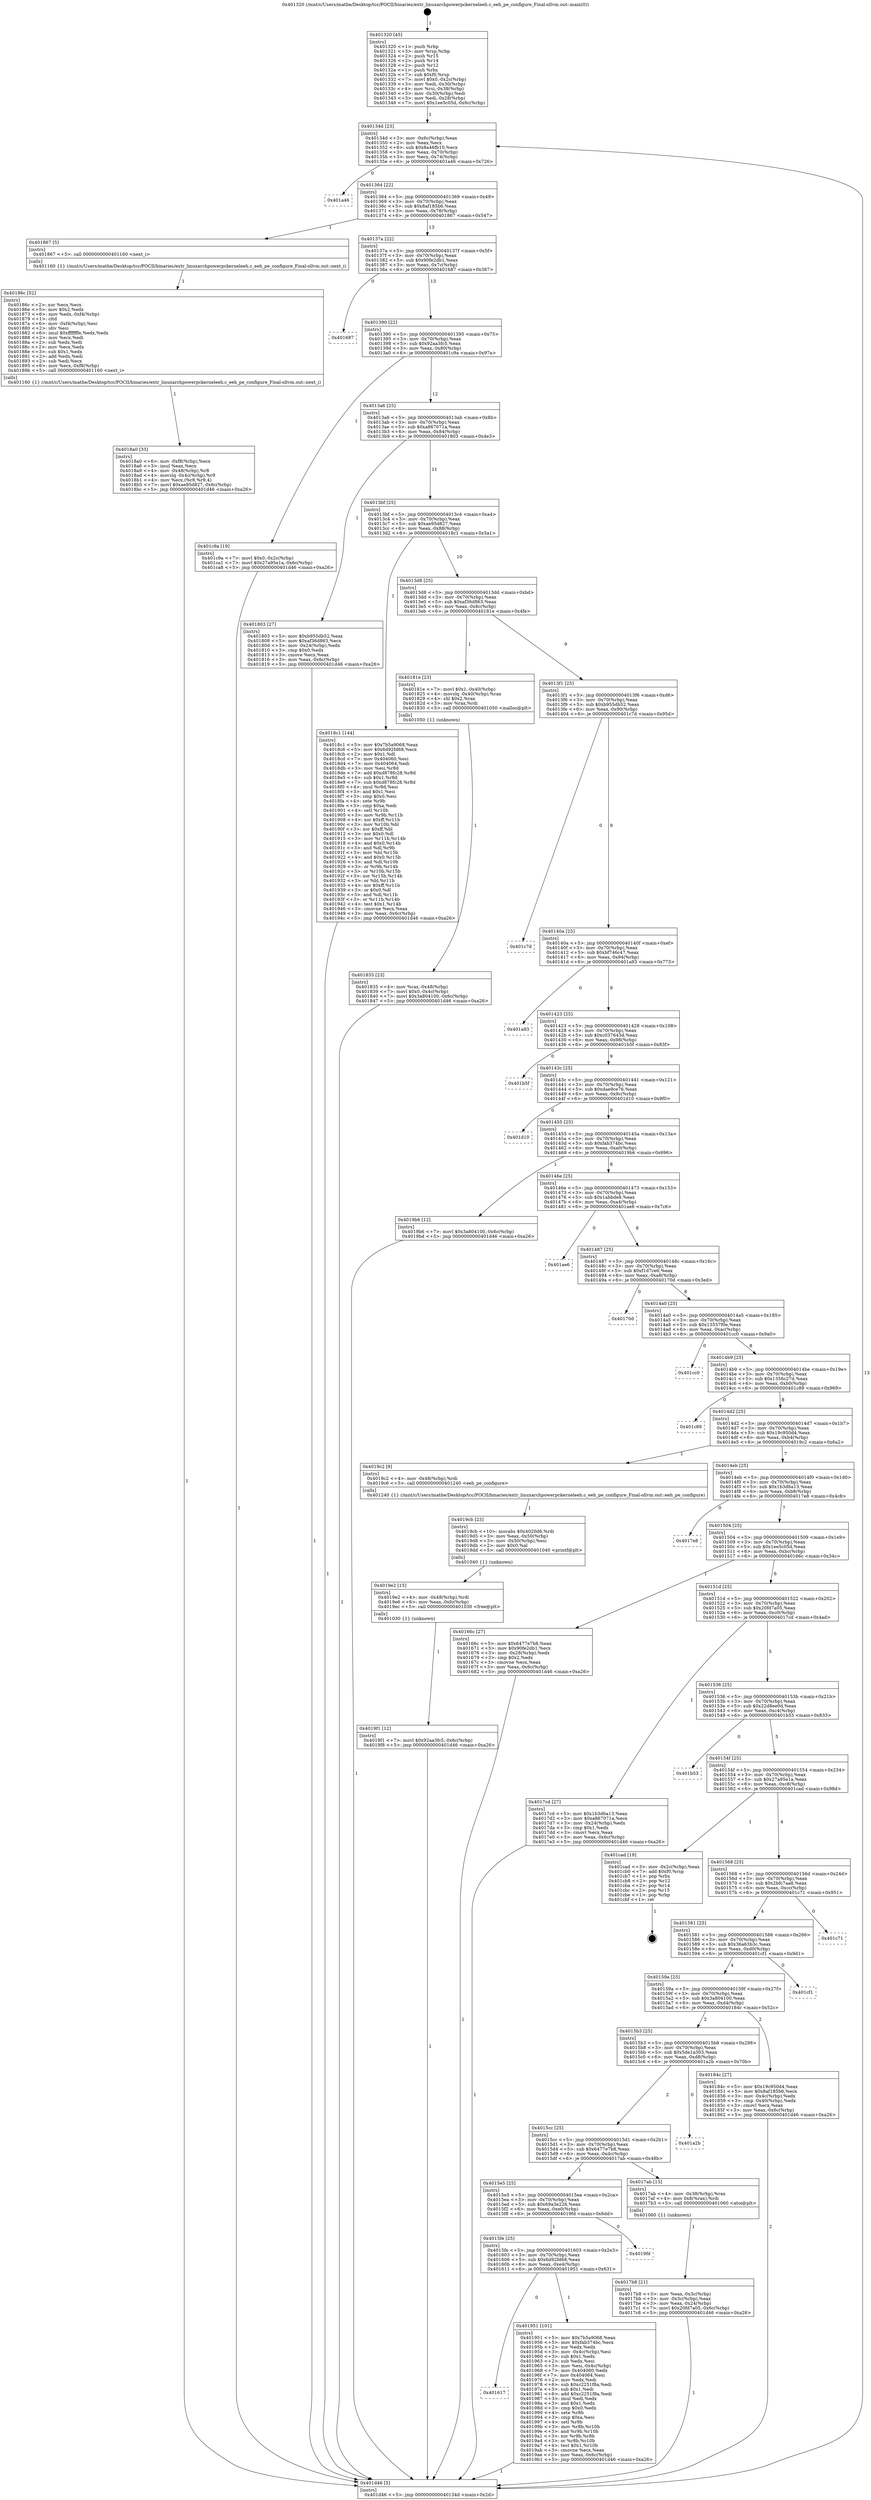 digraph "0x401320" {
  label = "0x401320 (/mnt/c/Users/mathe/Desktop/tcc/POCII/binaries/extr_linuxarchpowerpckerneleeh.c_eeh_pe_configure_Final-ollvm.out::main(0))"
  labelloc = "t"
  node[shape=record]

  Entry [label="",width=0.3,height=0.3,shape=circle,fillcolor=black,style=filled]
  "0x40134d" [label="{
     0x40134d [23]\l
     | [instrs]\l
     &nbsp;&nbsp;0x40134d \<+3\>: mov -0x6c(%rbp),%eax\l
     &nbsp;&nbsp;0x401350 \<+2\>: mov %eax,%ecx\l
     &nbsp;&nbsp;0x401352 \<+6\>: sub $0x8a46fb10,%ecx\l
     &nbsp;&nbsp;0x401358 \<+3\>: mov %eax,-0x70(%rbp)\l
     &nbsp;&nbsp;0x40135b \<+3\>: mov %ecx,-0x74(%rbp)\l
     &nbsp;&nbsp;0x40135e \<+6\>: je 0000000000401a46 \<main+0x726\>\l
  }"]
  "0x401a46" [label="{
     0x401a46\l
  }", style=dashed]
  "0x401364" [label="{
     0x401364 [22]\l
     | [instrs]\l
     &nbsp;&nbsp;0x401364 \<+5\>: jmp 0000000000401369 \<main+0x49\>\l
     &nbsp;&nbsp;0x401369 \<+3\>: mov -0x70(%rbp),%eax\l
     &nbsp;&nbsp;0x40136c \<+5\>: sub $0x8af185b6,%eax\l
     &nbsp;&nbsp;0x401371 \<+3\>: mov %eax,-0x78(%rbp)\l
     &nbsp;&nbsp;0x401374 \<+6\>: je 0000000000401867 \<main+0x547\>\l
  }"]
  Exit [label="",width=0.3,height=0.3,shape=circle,fillcolor=black,style=filled,peripheries=2]
  "0x401867" [label="{
     0x401867 [5]\l
     | [instrs]\l
     &nbsp;&nbsp;0x401867 \<+5\>: call 0000000000401160 \<next_i\>\l
     | [calls]\l
     &nbsp;&nbsp;0x401160 \{1\} (/mnt/c/Users/mathe/Desktop/tcc/POCII/binaries/extr_linuxarchpowerpckerneleeh.c_eeh_pe_configure_Final-ollvm.out::next_i)\l
  }"]
  "0x40137a" [label="{
     0x40137a [22]\l
     | [instrs]\l
     &nbsp;&nbsp;0x40137a \<+5\>: jmp 000000000040137f \<main+0x5f\>\l
     &nbsp;&nbsp;0x40137f \<+3\>: mov -0x70(%rbp),%eax\l
     &nbsp;&nbsp;0x401382 \<+5\>: sub $0x90fe2db1,%eax\l
     &nbsp;&nbsp;0x401387 \<+3\>: mov %eax,-0x7c(%rbp)\l
     &nbsp;&nbsp;0x40138a \<+6\>: je 0000000000401687 \<main+0x367\>\l
  }"]
  "0x4019f1" [label="{
     0x4019f1 [12]\l
     | [instrs]\l
     &nbsp;&nbsp;0x4019f1 \<+7\>: movl $0x92aa3fc5,-0x6c(%rbp)\l
     &nbsp;&nbsp;0x4019f8 \<+5\>: jmp 0000000000401d46 \<main+0xa26\>\l
  }"]
  "0x401687" [label="{
     0x401687\l
  }", style=dashed]
  "0x401390" [label="{
     0x401390 [22]\l
     | [instrs]\l
     &nbsp;&nbsp;0x401390 \<+5\>: jmp 0000000000401395 \<main+0x75\>\l
     &nbsp;&nbsp;0x401395 \<+3\>: mov -0x70(%rbp),%eax\l
     &nbsp;&nbsp;0x401398 \<+5\>: sub $0x92aa3fc5,%eax\l
     &nbsp;&nbsp;0x40139d \<+3\>: mov %eax,-0x80(%rbp)\l
     &nbsp;&nbsp;0x4013a0 \<+6\>: je 0000000000401c9a \<main+0x97a\>\l
  }"]
  "0x4019e2" [label="{
     0x4019e2 [15]\l
     | [instrs]\l
     &nbsp;&nbsp;0x4019e2 \<+4\>: mov -0x48(%rbp),%rdi\l
     &nbsp;&nbsp;0x4019e6 \<+6\>: mov %eax,-0xfc(%rbp)\l
     &nbsp;&nbsp;0x4019ec \<+5\>: call 0000000000401030 \<free@plt\>\l
     | [calls]\l
     &nbsp;&nbsp;0x401030 \{1\} (unknown)\l
  }"]
  "0x401c9a" [label="{
     0x401c9a [19]\l
     | [instrs]\l
     &nbsp;&nbsp;0x401c9a \<+7\>: movl $0x0,-0x2c(%rbp)\l
     &nbsp;&nbsp;0x401ca1 \<+7\>: movl $0x27a95e1a,-0x6c(%rbp)\l
     &nbsp;&nbsp;0x401ca8 \<+5\>: jmp 0000000000401d46 \<main+0xa26\>\l
  }"]
  "0x4013a6" [label="{
     0x4013a6 [25]\l
     | [instrs]\l
     &nbsp;&nbsp;0x4013a6 \<+5\>: jmp 00000000004013ab \<main+0x8b\>\l
     &nbsp;&nbsp;0x4013ab \<+3\>: mov -0x70(%rbp),%eax\l
     &nbsp;&nbsp;0x4013ae \<+5\>: sub $0xa867071a,%eax\l
     &nbsp;&nbsp;0x4013b3 \<+6\>: mov %eax,-0x84(%rbp)\l
     &nbsp;&nbsp;0x4013b9 \<+6\>: je 0000000000401803 \<main+0x4e3\>\l
  }"]
  "0x4019cb" [label="{
     0x4019cb [23]\l
     | [instrs]\l
     &nbsp;&nbsp;0x4019cb \<+10\>: movabs $0x4020d6,%rdi\l
     &nbsp;&nbsp;0x4019d5 \<+3\>: mov %eax,-0x50(%rbp)\l
     &nbsp;&nbsp;0x4019d8 \<+3\>: mov -0x50(%rbp),%esi\l
     &nbsp;&nbsp;0x4019db \<+2\>: mov $0x0,%al\l
     &nbsp;&nbsp;0x4019dd \<+5\>: call 0000000000401040 \<printf@plt\>\l
     | [calls]\l
     &nbsp;&nbsp;0x401040 \{1\} (unknown)\l
  }"]
  "0x401803" [label="{
     0x401803 [27]\l
     | [instrs]\l
     &nbsp;&nbsp;0x401803 \<+5\>: mov $0xb955db52,%eax\l
     &nbsp;&nbsp;0x401808 \<+5\>: mov $0xaf36d863,%ecx\l
     &nbsp;&nbsp;0x40180d \<+3\>: mov -0x24(%rbp),%edx\l
     &nbsp;&nbsp;0x401810 \<+3\>: cmp $0x0,%edx\l
     &nbsp;&nbsp;0x401813 \<+3\>: cmove %ecx,%eax\l
     &nbsp;&nbsp;0x401816 \<+3\>: mov %eax,-0x6c(%rbp)\l
     &nbsp;&nbsp;0x401819 \<+5\>: jmp 0000000000401d46 \<main+0xa26\>\l
  }"]
  "0x4013bf" [label="{
     0x4013bf [25]\l
     | [instrs]\l
     &nbsp;&nbsp;0x4013bf \<+5\>: jmp 00000000004013c4 \<main+0xa4\>\l
     &nbsp;&nbsp;0x4013c4 \<+3\>: mov -0x70(%rbp),%eax\l
     &nbsp;&nbsp;0x4013c7 \<+5\>: sub $0xae95d827,%eax\l
     &nbsp;&nbsp;0x4013cc \<+6\>: mov %eax,-0x88(%rbp)\l
     &nbsp;&nbsp;0x4013d2 \<+6\>: je 00000000004018c1 \<main+0x5a1\>\l
  }"]
  "0x401617" [label="{
     0x401617\l
  }", style=dashed]
  "0x4018c1" [label="{
     0x4018c1 [144]\l
     | [instrs]\l
     &nbsp;&nbsp;0x4018c1 \<+5\>: mov $0x7b5a9068,%eax\l
     &nbsp;&nbsp;0x4018c6 \<+5\>: mov $0x6d92fd68,%ecx\l
     &nbsp;&nbsp;0x4018cb \<+2\>: mov $0x1,%dl\l
     &nbsp;&nbsp;0x4018cd \<+7\>: mov 0x404060,%esi\l
     &nbsp;&nbsp;0x4018d4 \<+7\>: mov 0x404064,%edi\l
     &nbsp;&nbsp;0x4018db \<+3\>: mov %esi,%r8d\l
     &nbsp;&nbsp;0x4018de \<+7\>: add $0xd878fc28,%r8d\l
     &nbsp;&nbsp;0x4018e5 \<+4\>: sub $0x1,%r8d\l
     &nbsp;&nbsp;0x4018e9 \<+7\>: sub $0xd878fc28,%r8d\l
     &nbsp;&nbsp;0x4018f0 \<+4\>: imul %r8d,%esi\l
     &nbsp;&nbsp;0x4018f4 \<+3\>: and $0x1,%esi\l
     &nbsp;&nbsp;0x4018f7 \<+3\>: cmp $0x0,%esi\l
     &nbsp;&nbsp;0x4018fa \<+4\>: sete %r9b\l
     &nbsp;&nbsp;0x4018fe \<+3\>: cmp $0xa,%edi\l
     &nbsp;&nbsp;0x401901 \<+4\>: setl %r10b\l
     &nbsp;&nbsp;0x401905 \<+3\>: mov %r9b,%r11b\l
     &nbsp;&nbsp;0x401908 \<+4\>: xor $0xff,%r11b\l
     &nbsp;&nbsp;0x40190c \<+3\>: mov %r10b,%bl\l
     &nbsp;&nbsp;0x40190f \<+3\>: xor $0xff,%bl\l
     &nbsp;&nbsp;0x401912 \<+3\>: xor $0x0,%dl\l
     &nbsp;&nbsp;0x401915 \<+3\>: mov %r11b,%r14b\l
     &nbsp;&nbsp;0x401918 \<+4\>: and $0x0,%r14b\l
     &nbsp;&nbsp;0x40191c \<+3\>: and %dl,%r9b\l
     &nbsp;&nbsp;0x40191f \<+3\>: mov %bl,%r15b\l
     &nbsp;&nbsp;0x401922 \<+4\>: and $0x0,%r15b\l
     &nbsp;&nbsp;0x401926 \<+3\>: and %dl,%r10b\l
     &nbsp;&nbsp;0x401929 \<+3\>: or %r9b,%r14b\l
     &nbsp;&nbsp;0x40192c \<+3\>: or %r10b,%r15b\l
     &nbsp;&nbsp;0x40192f \<+3\>: xor %r15b,%r14b\l
     &nbsp;&nbsp;0x401932 \<+3\>: or %bl,%r11b\l
     &nbsp;&nbsp;0x401935 \<+4\>: xor $0xff,%r11b\l
     &nbsp;&nbsp;0x401939 \<+3\>: or $0x0,%dl\l
     &nbsp;&nbsp;0x40193c \<+3\>: and %dl,%r11b\l
     &nbsp;&nbsp;0x40193f \<+3\>: or %r11b,%r14b\l
     &nbsp;&nbsp;0x401942 \<+4\>: test $0x1,%r14b\l
     &nbsp;&nbsp;0x401946 \<+3\>: cmovne %ecx,%eax\l
     &nbsp;&nbsp;0x401949 \<+3\>: mov %eax,-0x6c(%rbp)\l
     &nbsp;&nbsp;0x40194c \<+5\>: jmp 0000000000401d46 \<main+0xa26\>\l
  }"]
  "0x4013d8" [label="{
     0x4013d8 [25]\l
     | [instrs]\l
     &nbsp;&nbsp;0x4013d8 \<+5\>: jmp 00000000004013dd \<main+0xbd\>\l
     &nbsp;&nbsp;0x4013dd \<+3\>: mov -0x70(%rbp),%eax\l
     &nbsp;&nbsp;0x4013e0 \<+5\>: sub $0xaf36d863,%eax\l
     &nbsp;&nbsp;0x4013e5 \<+6\>: mov %eax,-0x8c(%rbp)\l
     &nbsp;&nbsp;0x4013eb \<+6\>: je 000000000040181e \<main+0x4fe\>\l
  }"]
  "0x401951" [label="{
     0x401951 [101]\l
     | [instrs]\l
     &nbsp;&nbsp;0x401951 \<+5\>: mov $0x7b5a9068,%eax\l
     &nbsp;&nbsp;0x401956 \<+5\>: mov $0xfab374bc,%ecx\l
     &nbsp;&nbsp;0x40195b \<+2\>: xor %edx,%edx\l
     &nbsp;&nbsp;0x40195d \<+3\>: mov -0x4c(%rbp),%esi\l
     &nbsp;&nbsp;0x401960 \<+3\>: sub $0x1,%edx\l
     &nbsp;&nbsp;0x401963 \<+2\>: sub %edx,%esi\l
     &nbsp;&nbsp;0x401965 \<+3\>: mov %esi,-0x4c(%rbp)\l
     &nbsp;&nbsp;0x401968 \<+7\>: mov 0x404060,%edx\l
     &nbsp;&nbsp;0x40196f \<+7\>: mov 0x404064,%esi\l
     &nbsp;&nbsp;0x401976 \<+2\>: mov %edx,%edi\l
     &nbsp;&nbsp;0x401978 \<+6\>: sub $0xc2251f8a,%edi\l
     &nbsp;&nbsp;0x40197e \<+3\>: sub $0x1,%edi\l
     &nbsp;&nbsp;0x401981 \<+6\>: add $0xc2251f8a,%edi\l
     &nbsp;&nbsp;0x401987 \<+3\>: imul %edi,%edx\l
     &nbsp;&nbsp;0x40198a \<+3\>: and $0x1,%edx\l
     &nbsp;&nbsp;0x40198d \<+3\>: cmp $0x0,%edx\l
     &nbsp;&nbsp;0x401990 \<+4\>: sete %r8b\l
     &nbsp;&nbsp;0x401994 \<+3\>: cmp $0xa,%esi\l
     &nbsp;&nbsp;0x401997 \<+4\>: setl %r9b\l
     &nbsp;&nbsp;0x40199b \<+3\>: mov %r8b,%r10b\l
     &nbsp;&nbsp;0x40199e \<+3\>: and %r9b,%r10b\l
     &nbsp;&nbsp;0x4019a1 \<+3\>: xor %r9b,%r8b\l
     &nbsp;&nbsp;0x4019a4 \<+3\>: or %r8b,%r10b\l
     &nbsp;&nbsp;0x4019a7 \<+4\>: test $0x1,%r10b\l
     &nbsp;&nbsp;0x4019ab \<+3\>: cmovne %ecx,%eax\l
     &nbsp;&nbsp;0x4019ae \<+3\>: mov %eax,-0x6c(%rbp)\l
     &nbsp;&nbsp;0x4019b1 \<+5\>: jmp 0000000000401d46 \<main+0xa26\>\l
  }"]
  "0x40181e" [label="{
     0x40181e [23]\l
     | [instrs]\l
     &nbsp;&nbsp;0x40181e \<+7\>: movl $0x1,-0x40(%rbp)\l
     &nbsp;&nbsp;0x401825 \<+4\>: movslq -0x40(%rbp),%rax\l
     &nbsp;&nbsp;0x401829 \<+4\>: shl $0x2,%rax\l
     &nbsp;&nbsp;0x40182d \<+3\>: mov %rax,%rdi\l
     &nbsp;&nbsp;0x401830 \<+5\>: call 0000000000401050 \<malloc@plt\>\l
     | [calls]\l
     &nbsp;&nbsp;0x401050 \{1\} (unknown)\l
  }"]
  "0x4013f1" [label="{
     0x4013f1 [25]\l
     | [instrs]\l
     &nbsp;&nbsp;0x4013f1 \<+5\>: jmp 00000000004013f6 \<main+0xd6\>\l
     &nbsp;&nbsp;0x4013f6 \<+3\>: mov -0x70(%rbp),%eax\l
     &nbsp;&nbsp;0x4013f9 \<+5\>: sub $0xb955db52,%eax\l
     &nbsp;&nbsp;0x4013fe \<+6\>: mov %eax,-0x90(%rbp)\l
     &nbsp;&nbsp;0x401404 \<+6\>: je 0000000000401c7d \<main+0x95d\>\l
  }"]
  "0x4015fe" [label="{
     0x4015fe [25]\l
     | [instrs]\l
     &nbsp;&nbsp;0x4015fe \<+5\>: jmp 0000000000401603 \<main+0x2e3\>\l
     &nbsp;&nbsp;0x401603 \<+3\>: mov -0x70(%rbp),%eax\l
     &nbsp;&nbsp;0x401606 \<+5\>: sub $0x6d92fd68,%eax\l
     &nbsp;&nbsp;0x40160b \<+6\>: mov %eax,-0xe4(%rbp)\l
     &nbsp;&nbsp;0x401611 \<+6\>: je 0000000000401951 \<main+0x631\>\l
  }"]
  "0x401c7d" [label="{
     0x401c7d\l
  }", style=dashed]
  "0x40140a" [label="{
     0x40140a [25]\l
     | [instrs]\l
     &nbsp;&nbsp;0x40140a \<+5\>: jmp 000000000040140f \<main+0xef\>\l
     &nbsp;&nbsp;0x40140f \<+3\>: mov -0x70(%rbp),%eax\l
     &nbsp;&nbsp;0x401412 \<+5\>: sub $0xbf746c47,%eax\l
     &nbsp;&nbsp;0x401417 \<+6\>: mov %eax,-0x94(%rbp)\l
     &nbsp;&nbsp;0x40141d \<+6\>: je 0000000000401a93 \<main+0x773\>\l
  }"]
  "0x4019fd" [label="{
     0x4019fd\l
  }", style=dashed]
  "0x401a93" [label="{
     0x401a93\l
  }", style=dashed]
  "0x401423" [label="{
     0x401423 [25]\l
     | [instrs]\l
     &nbsp;&nbsp;0x401423 \<+5\>: jmp 0000000000401428 \<main+0x108\>\l
     &nbsp;&nbsp;0x401428 \<+3\>: mov -0x70(%rbp),%eax\l
     &nbsp;&nbsp;0x40142b \<+5\>: sub $0xc037643d,%eax\l
     &nbsp;&nbsp;0x401430 \<+6\>: mov %eax,-0x98(%rbp)\l
     &nbsp;&nbsp;0x401436 \<+6\>: je 0000000000401b5f \<main+0x83f\>\l
  }"]
  "0x4018a0" [label="{
     0x4018a0 [33]\l
     | [instrs]\l
     &nbsp;&nbsp;0x4018a0 \<+6\>: mov -0xf8(%rbp),%ecx\l
     &nbsp;&nbsp;0x4018a6 \<+3\>: imul %eax,%ecx\l
     &nbsp;&nbsp;0x4018a9 \<+4\>: mov -0x48(%rbp),%r8\l
     &nbsp;&nbsp;0x4018ad \<+4\>: movslq -0x4c(%rbp),%r9\l
     &nbsp;&nbsp;0x4018b1 \<+4\>: mov %ecx,(%r8,%r9,4)\l
     &nbsp;&nbsp;0x4018b5 \<+7\>: movl $0xae95d827,-0x6c(%rbp)\l
     &nbsp;&nbsp;0x4018bc \<+5\>: jmp 0000000000401d46 \<main+0xa26\>\l
  }"]
  "0x401b5f" [label="{
     0x401b5f\l
  }", style=dashed]
  "0x40143c" [label="{
     0x40143c [25]\l
     | [instrs]\l
     &nbsp;&nbsp;0x40143c \<+5\>: jmp 0000000000401441 \<main+0x121\>\l
     &nbsp;&nbsp;0x401441 \<+3\>: mov -0x70(%rbp),%eax\l
     &nbsp;&nbsp;0x401444 \<+5\>: sub $0xdae9ce76,%eax\l
     &nbsp;&nbsp;0x401449 \<+6\>: mov %eax,-0x9c(%rbp)\l
     &nbsp;&nbsp;0x40144f \<+6\>: je 0000000000401d10 \<main+0x9f0\>\l
  }"]
  "0x40186c" [label="{
     0x40186c [52]\l
     | [instrs]\l
     &nbsp;&nbsp;0x40186c \<+2\>: xor %ecx,%ecx\l
     &nbsp;&nbsp;0x40186e \<+5\>: mov $0x2,%edx\l
     &nbsp;&nbsp;0x401873 \<+6\>: mov %edx,-0xf4(%rbp)\l
     &nbsp;&nbsp;0x401879 \<+1\>: cltd\l
     &nbsp;&nbsp;0x40187a \<+6\>: mov -0xf4(%rbp),%esi\l
     &nbsp;&nbsp;0x401880 \<+2\>: idiv %esi\l
     &nbsp;&nbsp;0x401882 \<+6\>: imul $0xfffffffe,%edx,%edx\l
     &nbsp;&nbsp;0x401888 \<+2\>: mov %ecx,%edi\l
     &nbsp;&nbsp;0x40188a \<+2\>: sub %edx,%edi\l
     &nbsp;&nbsp;0x40188c \<+2\>: mov %ecx,%edx\l
     &nbsp;&nbsp;0x40188e \<+3\>: sub $0x1,%edx\l
     &nbsp;&nbsp;0x401891 \<+2\>: add %edx,%edi\l
     &nbsp;&nbsp;0x401893 \<+2\>: sub %edi,%ecx\l
     &nbsp;&nbsp;0x401895 \<+6\>: mov %ecx,-0xf8(%rbp)\l
     &nbsp;&nbsp;0x40189b \<+5\>: call 0000000000401160 \<next_i\>\l
     | [calls]\l
     &nbsp;&nbsp;0x401160 \{1\} (/mnt/c/Users/mathe/Desktop/tcc/POCII/binaries/extr_linuxarchpowerpckerneleeh.c_eeh_pe_configure_Final-ollvm.out::next_i)\l
  }"]
  "0x401d10" [label="{
     0x401d10\l
  }", style=dashed]
  "0x401455" [label="{
     0x401455 [25]\l
     | [instrs]\l
     &nbsp;&nbsp;0x401455 \<+5\>: jmp 000000000040145a \<main+0x13a\>\l
     &nbsp;&nbsp;0x40145a \<+3\>: mov -0x70(%rbp),%eax\l
     &nbsp;&nbsp;0x40145d \<+5\>: sub $0xfab374bc,%eax\l
     &nbsp;&nbsp;0x401462 \<+6\>: mov %eax,-0xa0(%rbp)\l
     &nbsp;&nbsp;0x401468 \<+6\>: je 00000000004019b6 \<main+0x696\>\l
  }"]
  "0x401835" [label="{
     0x401835 [23]\l
     | [instrs]\l
     &nbsp;&nbsp;0x401835 \<+4\>: mov %rax,-0x48(%rbp)\l
     &nbsp;&nbsp;0x401839 \<+7\>: movl $0x0,-0x4c(%rbp)\l
     &nbsp;&nbsp;0x401840 \<+7\>: movl $0x3a804100,-0x6c(%rbp)\l
     &nbsp;&nbsp;0x401847 \<+5\>: jmp 0000000000401d46 \<main+0xa26\>\l
  }"]
  "0x4019b6" [label="{
     0x4019b6 [12]\l
     | [instrs]\l
     &nbsp;&nbsp;0x4019b6 \<+7\>: movl $0x3a804100,-0x6c(%rbp)\l
     &nbsp;&nbsp;0x4019bd \<+5\>: jmp 0000000000401d46 \<main+0xa26\>\l
  }"]
  "0x40146e" [label="{
     0x40146e [25]\l
     | [instrs]\l
     &nbsp;&nbsp;0x40146e \<+5\>: jmp 0000000000401473 \<main+0x153\>\l
     &nbsp;&nbsp;0x401473 \<+3\>: mov -0x70(%rbp),%eax\l
     &nbsp;&nbsp;0x401476 \<+5\>: sub $0x1abbde8,%eax\l
     &nbsp;&nbsp;0x40147b \<+6\>: mov %eax,-0xa4(%rbp)\l
     &nbsp;&nbsp;0x401481 \<+6\>: je 0000000000401ae6 \<main+0x7c6\>\l
  }"]
  "0x4017b8" [label="{
     0x4017b8 [21]\l
     | [instrs]\l
     &nbsp;&nbsp;0x4017b8 \<+3\>: mov %eax,-0x3c(%rbp)\l
     &nbsp;&nbsp;0x4017bb \<+3\>: mov -0x3c(%rbp),%eax\l
     &nbsp;&nbsp;0x4017be \<+3\>: mov %eax,-0x24(%rbp)\l
     &nbsp;&nbsp;0x4017c1 \<+7\>: movl $0x20fd7a05,-0x6c(%rbp)\l
     &nbsp;&nbsp;0x4017c8 \<+5\>: jmp 0000000000401d46 \<main+0xa26\>\l
  }"]
  "0x401ae6" [label="{
     0x401ae6\l
  }", style=dashed]
  "0x401487" [label="{
     0x401487 [25]\l
     | [instrs]\l
     &nbsp;&nbsp;0x401487 \<+5\>: jmp 000000000040148c \<main+0x16c\>\l
     &nbsp;&nbsp;0x40148c \<+3\>: mov -0x70(%rbp),%eax\l
     &nbsp;&nbsp;0x40148f \<+5\>: sub $0xf1d7ce6,%eax\l
     &nbsp;&nbsp;0x401494 \<+6\>: mov %eax,-0xa8(%rbp)\l
     &nbsp;&nbsp;0x40149a \<+6\>: je 000000000040170d \<main+0x3ed\>\l
  }"]
  "0x4015e5" [label="{
     0x4015e5 [25]\l
     | [instrs]\l
     &nbsp;&nbsp;0x4015e5 \<+5\>: jmp 00000000004015ea \<main+0x2ca\>\l
     &nbsp;&nbsp;0x4015ea \<+3\>: mov -0x70(%rbp),%eax\l
     &nbsp;&nbsp;0x4015ed \<+5\>: sub $0x69a3e226,%eax\l
     &nbsp;&nbsp;0x4015f2 \<+6\>: mov %eax,-0xe0(%rbp)\l
     &nbsp;&nbsp;0x4015f8 \<+6\>: je 00000000004019fd \<main+0x6dd\>\l
  }"]
  "0x40170d" [label="{
     0x40170d\l
  }", style=dashed]
  "0x4014a0" [label="{
     0x4014a0 [25]\l
     | [instrs]\l
     &nbsp;&nbsp;0x4014a0 \<+5\>: jmp 00000000004014a5 \<main+0x185\>\l
     &nbsp;&nbsp;0x4014a5 \<+3\>: mov -0x70(%rbp),%eax\l
     &nbsp;&nbsp;0x4014a8 \<+5\>: sub $0x13557f0e,%eax\l
     &nbsp;&nbsp;0x4014ad \<+6\>: mov %eax,-0xac(%rbp)\l
     &nbsp;&nbsp;0x4014b3 \<+6\>: je 0000000000401cc0 \<main+0x9a0\>\l
  }"]
  "0x4017ab" [label="{
     0x4017ab [13]\l
     | [instrs]\l
     &nbsp;&nbsp;0x4017ab \<+4\>: mov -0x38(%rbp),%rax\l
     &nbsp;&nbsp;0x4017af \<+4\>: mov 0x8(%rax),%rdi\l
     &nbsp;&nbsp;0x4017b3 \<+5\>: call 0000000000401060 \<atoi@plt\>\l
     | [calls]\l
     &nbsp;&nbsp;0x401060 \{1\} (unknown)\l
  }"]
  "0x401cc0" [label="{
     0x401cc0\l
  }", style=dashed]
  "0x4014b9" [label="{
     0x4014b9 [25]\l
     | [instrs]\l
     &nbsp;&nbsp;0x4014b9 \<+5\>: jmp 00000000004014be \<main+0x19e\>\l
     &nbsp;&nbsp;0x4014be \<+3\>: mov -0x70(%rbp),%eax\l
     &nbsp;&nbsp;0x4014c1 \<+5\>: sub $0x1356c27d,%eax\l
     &nbsp;&nbsp;0x4014c6 \<+6\>: mov %eax,-0xb0(%rbp)\l
     &nbsp;&nbsp;0x4014cc \<+6\>: je 0000000000401c89 \<main+0x969\>\l
  }"]
  "0x4015cc" [label="{
     0x4015cc [25]\l
     | [instrs]\l
     &nbsp;&nbsp;0x4015cc \<+5\>: jmp 00000000004015d1 \<main+0x2b1\>\l
     &nbsp;&nbsp;0x4015d1 \<+3\>: mov -0x70(%rbp),%eax\l
     &nbsp;&nbsp;0x4015d4 \<+5\>: sub $0x6477e7b8,%eax\l
     &nbsp;&nbsp;0x4015d9 \<+6\>: mov %eax,-0xdc(%rbp)\l
     &nbsp;&nbsp;0x4015df \<+6\>: je 00000000004017ab \<main+0x48b\>\l
  }"]
  "0x401c89" [label="{
     0x401c89\l
  }", style=dashed]
  "0x4014d2" [label="{
     0x4014d2 [25]\l
     | [instrs]\l
     &nbsp;&nbsp;0x4014d2 \<+5\>: jmp 00000000004014d7 \<main+0x1b7\>\l
     &nbsp;&nbsp;0x4014d7 \<+3\>: mov -0x70(%rbp),%eax\l
     &nbsp;&nbsp;0x4014da \<+5\>: sub $0x19c950d4,%eax\l
     &nbsp;&nbsp;0x4014df \<+6\>: mov %eax,-0xb4(%rbp)\l
     &nbsp;&nbsp;0x4014e5 \<+6\>: je 00000000004019c2 \<main+0x6a2\>\l
  }"]
  "0x401a2b" [label="{
     0x401a2b\l
  }", style=dashed]
  "0x4019c2" [label="{
     0x4019c2 [9]\l
     | [instrs]\l
     &nbsp;&nbsp;0x4019c2 \<+4\>: mov -0x48(%rbp),%rdi\l
     &nbsp;&nbsp;0x4019c6 \<+5\>: call 0000000000401240 \<eeh_pe_configure\>\l
     | [calls]\l
     &nbsp;&nbsp;0x401240 \{1\} (/mnt/c/Users/mathe/Desktop/tcc/POCII/binaries/extr_linuxarchpowerpckerneleeh.c_eeh_pe_configure_Final-ollvm.out::eeh_pe_configure)\l
  }"]
  "0x4014eb" [label="{
     0x4014eb [25]\l
     | [instrs]\l
     &nbsp;&nbsp;0x4014eb \<+5\>: jmp 00000000004014f0 \<main+0x1d0\>\l
     &nbsp;&nbsp;0x4014f0 \<+3\>: mov -0x70(%rbp),%eax\l
     &nbsp;&nbsp;0x4014f3 \<+5\>: sub $0x1b3d6a13,%eax\l
     &nbsp;&nbsp;0x4014f8 \<+6\>: mov %eax,-0xb8(%rbp)\l
     &nbsp;&nbsp;0x4014fe \<+6\>: je 00000000004017e8 \<main+0x4c8\>\l
  }"]
  "0x4015b3" [label="{
     0x4015b3 [25]\l
     | [instrs]\l
     &nbsp;&nbsp;0x4015b3 \<+5\>: jmp 00000000004015b8 \<main+0x298\>\l
     &nbsp;&nbsp;0x4015b8 \<+3\>: mov -0x70(%rbp),%eax\l
     &nbsp;&nbsp;0x4015bb \<+5\>: sub $0x5de1a303,%eax\l
     &nbsp;&nbsp;0x4015c0 \<+6\>: mov %eax,-0xd8(%rbp)\l
     &nbsp;&nbsp;0x4015c6 \<+6\>: je 0000000000401a2b \<main+0x70b\>\l
  }"]
  "0x4017e8" [label="{
     0x4017e8\l
  }", style=dashed]
  "0x401504" [label="{
     0x401504 [25]\l
     | [instrs]\l
     &nbsp;&nbsp;0x401504 \<+5\>: jmp 0000000000401509 \<main+0x1e9\>\l
     &nbsp;&nbsp;0x401509 \<+3\>: mov -0x70(%rbp),%eax\l
     &nbsp;&nbsp;0x40150c \<+5\>: sub $0x1ee5c05d,%eax\l
     &nbsp;&nbsp;0x401511 \<+6\>: mov %eax,-0xbc(%rbp)\l
     &nbsp;&nbsp;0x401517 \<+6\>: je 000000000040166c \<main+0x34c\>\l
  }"]
  "0x40184c" [label="{
     0x40184c [27]\l
     | [instrs]\l
     &nbsp;&nbsp;0x40184c \<+5\>: mov $0x19c950d4,%eax\l
     &nbsp;&nbsp;0x401851 \<+5\>: mov $0x8af185b6,%ecx\l
     &nbsp;&nbsp;0x401856 \<+3\>: mov -0x4c(%rbp),%edx\l
     &nbsp;&nbsp;0x401859 \<+3\>: cmp -0x40(%rbp),%edx\l
     &nbsp;&nbsp;0x40185c \<+3\>: cmovl %ecx,%eax\l
     &nbsp;&nbsp;0x40185f \<+3\>: mov %eax,-0x6c(%rbp)\l
     &nbsp;&nbsp;0x401862 \<+5\>: jmp 0000000000401d46 \<main+0xa26\>\l
  }"]
  "0x40166c" [label="{
     0x40166c [27]\l
     | [instrs]\l
     &nbsp;&nbsp;0x40166c \<+5\>: mov $0x6477e7b8,%eax\l
     &nbsp;&nbsp;0x401671 \<+5\>: mov $0x90fe2db1,%ecx\l
     &nbsp;&nbsp;0x401676 \<+3\>: mov -0x28(%rbp),%edx\l
     &nbsp;&nbsp;0x401679 \<+3\>: cmp $0x2,%edx\l
     &nbsp;&nbsp;0x40167c \<+3\>: cmovne %ecx,%eax\l
     &nbsp;&nbsp;0x40167f \<+3\>: mov %eax,-0x6c(%rbp)\l
     &nbsp;&nbsp;0x401682 \<+5\>: jmp 0000000000401d46 \<main+0xa26\>\l
  }"]
  "0x40151d" [label="{
     0x40151d [25]\l
     | [instrs]\l
     &nbsp;&nbsp;0x40151d \<+5\>: jmp 0000000000401522 \<main+0x202\>\l
     &nbsp;&nbsp;0x401522 \<+3\>: mov -0x70(%rbp),%eax\l
     &nbsp;&nbsp;0x401525 \<+5\>: sub $0x20fd7a05,%eax\l
     &nbsp;&nbsp;0x40152a \<+6\>: mov %eax,-0xc0(%rbp)\l
     &nbsp;&nbsp;0x401530 \<+6\>: je 00000000004017cd \<main+0x4ad\>\l
  }"]
  "0x401d46" [label="{
     0x401d46 [5]\l
     | [instrs]\l
     &nbsp;&nbsp;0x401d46 \<+5\>: jmp 000000000040134d \<main+0x2d\>\l
  }"]
  "0x401320" [label="{
     0x401320 [45]\l
     | [instrs]\l
     &nbsp;&nbsp;0x401320 \<+1\>: push %rbp\l
     &nbsp;&nbsp;0x401321 \<+3\>: mov %rsp,%rbp\l
     &nbsp;&nbsp;0x401324 \<+2\>: push %r15\l
     &nbsp;&nbsp;0x401326 \<+2\>: push %r14\l
     &nbsp;&nbsp;0x401328 \<+2\>: push %r12\l
     &nbsp;&nbsp;0x40132a \<+1\>: push %rbx\l
     &nbsp;&nbsp;0x40132b \<+7\>: sub $0xf0,%rsp\l
     &nbsp;&nbsp;0x401332 \<+7\>: movl $0x0,-0x2c(%rbp)\l
     &nbsp;&nbsp;0x401339 \<+3\>: mov %edi,-0x30(%rbp)\l
     &nbsp;&nbsp;0x40133c \<+4\>: mov %rsi,-0x38(%rbp)\l
     &nbsp;&nbsp;0x401340 \<+3\>: mov -0x30(%rbp),%edi\l
     &nbsp;&nbsp;0x401343 \<+3\>: mov %edi,-0x28(%rbp)\l
     &nbsp;&nbsp;0x401346 \<+7\>: movl $0x1ee5c05d,-0x6c(%rbp)\l
  }"]
  "0x40159a" [label="{
     0x40159a [25]\l
     | [instrs]\l
     &nbsp;&nbsp;0x40159a \<+5\>: jmp 000000000040159f \<main+0x27f\>\l
     &nbsp;&nbsp;0x40159f \<+3\>: mov -0x70(%rbp),%eax\l
     &nbsp;&nbsp;0x4015a2 \<+5\>: sub $0x3a804100,%eax\l
     &nbsp;&nbsp;0x4015a7 \<+6\>: mov %eax,-0xd4(%rbp)\l
     &nbsp;&nbsp;0x4015ad \<+6\>: je 000000000040184c \<main+0x52c\>\l
  }"]
  "0x4017cd" [label="{
     0x4017cd [27]\l
     | [instrs]\l
     &nbsp;&nbsp;0x4017cd \<+5\>: mov $0x1b3d6a13,%eax\l
     &nbsp;&nbsp;0x4017d2 \<+5\>: mov $0xa867071a,%ecx\l
     &nbsp;&nbsp;0x4017d7 \<+3\>: mov -0x24(%rbp),%edx\l
     &nbsp;&nbsp;0x4017da \<+3\>: cmp $0x1,%edx\l
     &nbsp;&nbsp;0x4017dd \<+3\>: cmovl %ecx,%eax\l
     &nbsp;&nbsp;0x4017e0 \<+3\>: mov %eax,-0x6c(%rbp)\l
     &nbsp;&nbsp;0x4017e3 \<+5\>: jmp 0000000000401d46 \<main+0xa26\>\l
  }"]
  "0x401536" [label="{
     0x401536 [25]\l
     | [instrs]\l
     &nbsp;&nbsp;0x401536 \<+5\>: jmp 000000000040153b \<main+0x21b\>\l
     &nbsp;&nbsp;0x40153b \<+3\>: mov -0x70(%rbp),%eax\l
     &nbsp;&nbsp;0x40153e \<+5\>: sub $0x22d8ee0d,%eax\l
     &nbsp;&nbsp;0x401543 \<+6\>: mov %eax,-0xc4(%rbp)\l
     &nbsp;&nbsp;0x401549 \<+6\>: je 0000000000401b53 \<main+0x833\>\l
  }"]
  "0x401cf1" [label="{
     0x401cf1\l
  }", style=dashed]
  "0x401b53" [label="{
     0x401b53\l
  }", style=dashed]
  "0x40154f" [label="{
     0x40154f [25]\l
     | [instrs]\l
     &nbsp;&nbsp;0x40154f \<+5\>: jmp 0000000000401554 \<main+0x234\>\l
     &nbsp;&nbsp;0x401554 \<+3\>: mov -0x70(%rbp),%eax\l
     &nbsp;&nbsp;0x401557 \<+5\>: sub $0x27a95e1a,%eax\l
     &nbsp;&nbsp;0x40155c \<+6\>: mov %eax,-0xc8(%rbp)\l
     &nbsp;&nbsp;0x401562 \<+6\>: je 0000000000401cad \<main+0x98d\>\l
  }"]
  "0x401581" [label="{
     0x401581 [25]\l
     | [instrs]\l
     &nbsp;&nbsp;0x401581 \<+5\>: jmp 0000000000401586 \<main+0x266\>\l
     &nbsp;&nbsp;0x401586 \<+3\>: mov -0x70(%rbp),%eax\l
     &nbsp;&nbsp;0x401589 \<+5\>: sub $0x36a63b3c,%eax\l
     &nbsp;&nbsp;0x40158e \<+6\>: mov %eax,-0xd0(%rbp)\l
     &nbsp;&nbsp;0x401594 \<+6\>: je 0000000000401cf1 \<main+0x9d1\>\l
  }"]
  "0x401cad" [label="{
     0x401cad [19]\l
     | [instrs]\l
     &nbsp;&nbsp;0x401cad \<+3\>: mov -0x2c(%rbp),%eax\l
     &nbsp;&nbsp;0x401cb0 \<+7\>: add $0xf0,%rsp\l
     &nbsp;&nbsp;0x401cb7 \<+1\>: pop %rbx\l
     &nbsp;&nbsp;0x401cb8 \<+2\>: pop %r12\l
     &nbsp;&nbsp;0x401cba \<+2\>: pop %r14\l
     &nbsp;&nbsp;0x401cbc \<+2\>: pop %r15\l
     &nbsp;&nbsp;0x401cbe \<+1\>: pop %rbp\l
     &nbsp;&nbsp;0x401cbf \<+1\>: ret\l
  }"]
  "0x401568" [label="{
     0x401568 [25]\l
     | [instrs]\l
     &nbsp;&nbsp;0x401568 \<+5\>: jmp 000000000040156d \<main+0x24d\>\l
     &nbsp;&nbsp;0x40156d \<+3\>: mov -0x70(%rbp),%eax\l
     &nbsp;&nbsp;0x401570 \<+5\>: sub $0x2bfc7aa8,%eax\l
     &nbsp;&nbsp;0x401575 \<+6\>: mov %eax,-0xcc(%rbp)\l
     &nbsp;&nbsp;0x40157b \<+6\>: je 0000000000401c71 \<main+0x951\>\l
  }"]
  "0x401c71" [label="{
     0x401c71\l
  }", style=dashed]
  Entry -> "0x401320" [label=" 1"]
  "0x40134d" -> "0x401a46" [label=" 0"]
  "0x40134d" -> "0x401364" [label=" 14"]
  "0x401cad" -> Exit [label=" 1"]
  "0x401364" -> "0x401867" [label=" 1"]
  "0x401364" -> "0x40137a" [label=" 13"]
  "0x401c9a" -> "0x401d46" [label=" 1"]
  "0x40137a" -> "0x401687" [label=" 0"]
  "0x40137a" -> "0x401390" [label=" 13"]
  "0x4019f1" -> "0x401d46" [label=" 1"]
  "0x401390" -> "0x401c9a" [label=" 1"]
  "0x401390" -> "0x4013a6" [label=" 12"]
  "0x4019e2" -> "0x4019f1" [label=" 1"]
  "0x4013a6" -> "0x401803" [label=" 1"]
  "0x4013a6" -> "0x4013bf" [label=" 11"]
  "0x4019cb" -> "0x4019e2" [label=" 1"]
  "0x4013bf" -> "0x4018c1" [label=" 1"]
  "0x4013bf" -> "0x4013d8" [label=" 10"]
  "0x4019c2" -> "0x4019cb" [label=" 1"]
  "0x4013d8" -> "0x40181e" [label=" 1"]
  "0x4013d8" -> "0x4013f1" [label=" 9"]
  "0x4019b6" -> "0x401d46" [label=" 1"]
  "0x4013f1" -> "0x401c7d" [label=" 0"]
  "0x4013f1" -> "0x40140a" [label=" 9"]
  "0x4015fe" -> "0x401617" [label=" 0"]
  "0x40140a" -> "0x401a93" [label=" 0"]
  "0x40140a" -> "0x401423" [label=" 9"]
  "0x4015fe" -> "0x401951" [label=" 1"]
  "0x401423" -> "0x401b5f" [label=" 0"]
  "0x401423" -> "0x40143c" [label=" 9"]
  "0x4015e5" -> "0x4015fe" [label=" 1"]
  "0x40143c" -> "0x401d10" [label=" 0"]
  "0x40143c" -> "0x401455" [label=" 9"]
  "0x4015e5" -> "0x4019fd" [label=" 0"]
  "0x401455" -> "0x4019b6" [label=" 1"]
  "0x401455" -> "0x40146e" [label=" 8"]
  "0x401951" -> "0x401d46" [label=" 1"]
  "0x40146e" -> "0x401ae6" [label=" 0"]
  "0x40146e" -> "0x401487" [label=" 8"]
  "0x4018c1" -> "0x401d46" [label=" 1"]
  "0x401487" -> "0x40170d" [label=" 0"]
  "0x401487" -> "0x4014a0" [label=" 8"]
  "0x4018a0" -> "0x401d46" [label=" 1"]
  "0x4014a0" -> "0x401cc0" [label=" 0"]
  "0x4014a0" -> "0x4014b9" [label=" 8"]
  "0x40186c" -> "0x4018a0" [label=" 1"]
  "0x4014b9" -> "0x401c89" [label=" 0"]
  "0x4014b9" -> "0x4014d2" [label=" 8"]
  "0x40184c" -> "0x401d46" [label=" 2"]
  "0x4014d2" -> "0x4019c2" [label=" 1"]
  "0x4014d2" -> "0x4014eb" [label=" 7"]
  "0x401835" -> "0x401d46" [label=" 1"]
  "0x4014eb" -> "0x4017e8" [label=" 0"]
  "0x4014eb" -> "0x401504" [label=" 7"]
  "0x401803" -> "0x401d46" [label=" 1"]
  "0x401504" -> "0x40166c" [label=" 1"]
  "0x401504" -> "0x40151d" [label=" 6"]
  "0x40166c" -> "0x401d46" [label=" 1"]
  "0x401320" -> "0x40134d" [label=" 1"]
  "0x401d46" -> "0x40134d" [label=" 13"]
  "0x4017cd" -> "0x401d46" [label=" 1"]
  "0x40151d" -> "0x4017cd" [label=" 1"]
  "0x40151d" -> "0x401536" [label=" 5"]
  "0x4017ab" -> "0x4017b8" [label=" 1"]
  "0x401536" -> "0x401b53" [label=" 0"]
  "0x401536" -> "0x40154f" [label=" 5"]
  "0x4015cc" -> "0x4015e5" [label=" 1"]
  "0x40154f" -> "0x401cad" [label=" 1"]
  "0x40154f" -> "0x401568" [label=" 4"]
  "0x401867" -> "0x40186c" [label=" 1"]
  "0x401568" -> "0x401c71" [label=" 0"]
  "0x401568" -> "0x401581" [label=" 4"]
  "0x4015cc" -> "0x4017ab" [label=" 1"]
  "0x401581" -> "0x401cf1" [label=" 0"]
  "0x401581" -> "0x40159a" [label=" 4"]
  "0x4017b8" -> "0x401d46" [label=" 1"]
  "0x40159a" -> "0x40184c" [label=" 2"]
  "0x40159a" -> "0x4015b3" [label=" 2"]
  "0x40181e" -> "0x401835" [label=" 1"]
  "0x4015b3" -> "0x401a2b" [label=" 0"]
  "0x4015b3" -> "0x4015cc" [label=" 2"]
}
